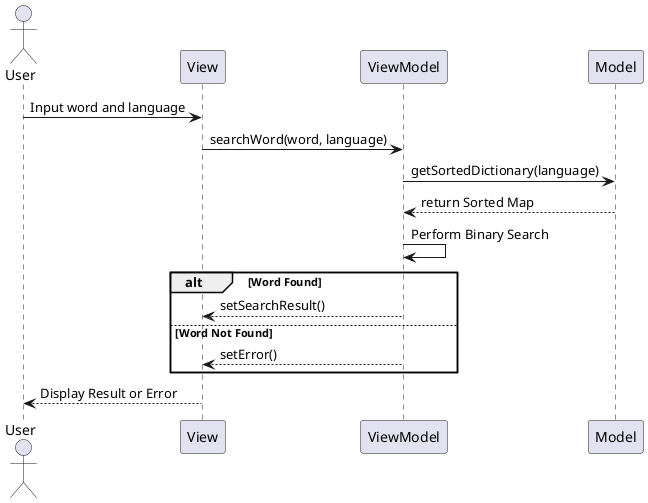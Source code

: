@startuml model-view-viewmodel
actor User
participant View
participant ViewModel
participant Model

User -> View: Input word and language
View -> ViewModel: searchWord(word, language)
ViewModel -> Model: getSortedDictionary(language)
Model --> ViewModel: return Sorted Map
ViewModel -> ViewModel: Perform Binary Search
alt Word Found
    ViewModel --> View: setSearchResult()
else Word Not Found
    ViewModel --> View: setError()
end
View --> User: Display Result or Error
@enduml
